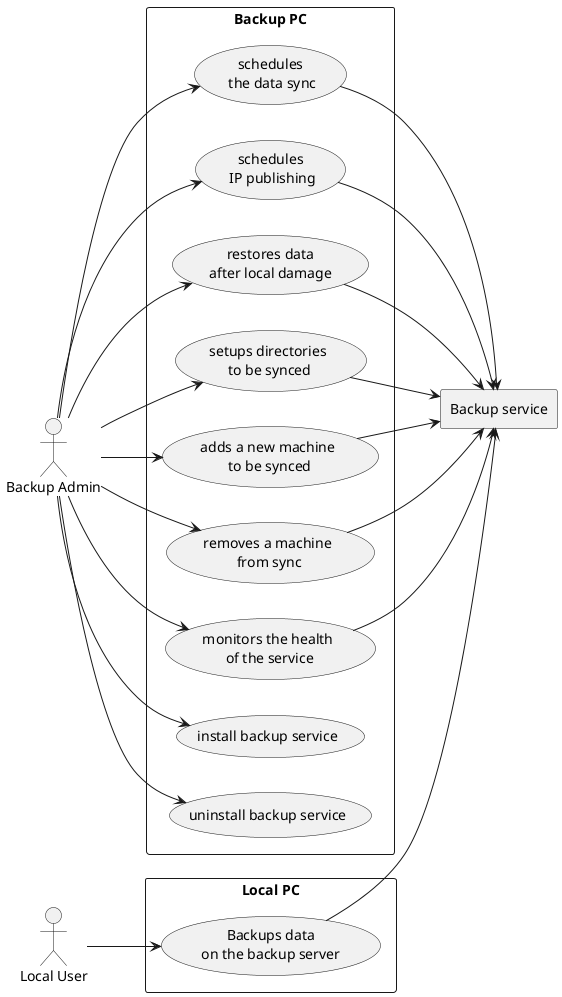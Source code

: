 @startuml
left to right direction

:Backup Admin: as Admin
:Local User: as User
agent "Backup service" as server

rectangle "Local PC" {
usecase LU_backup as "Backups data
on the backup server"
}

rectangle "Backup PC" {
  usecase BA_sched_sync as "schedules\n the data sync"
  usecase BA_sched_IP as "schedules\n IP publishing"
  usecase BA_restore as "restores data
  after local damage"
  usecase BA_setup_dirs as "setups directories\n to be synced"
  usecase BA_add as "adds a new machine\n to be synced"
  usecase BA_remove as "removes a machine\n from sync"
  usecase BA_monitor as "monitors the health\n of the service"
  usecase BA_install as "install backup service"
  usecase BA_uninstall as "uninstall backup service"
}

User --> (LU_backup)
(LU_backup) --> server

Admin --> (BA_sched_sync)
Admin --> (BA_sched_IP)
Admin --> (BA_restore)
Admin --> (BA_setup_dirs)
Admin --> (BA_add)
Admin --> (BA_remove)
Admin --> (BA_monitor)
Admin --> (BA_install)
Admin --> (BA_uninstall)
(BA_sched_sync) --> server
(BA_sched_IP) --> server
(BA_restore) --> server
(BA_setup_dirs) --> server
(BA_add) --> server
(BA_remove) --> server
(BA_monitor) --> server
@enduml
